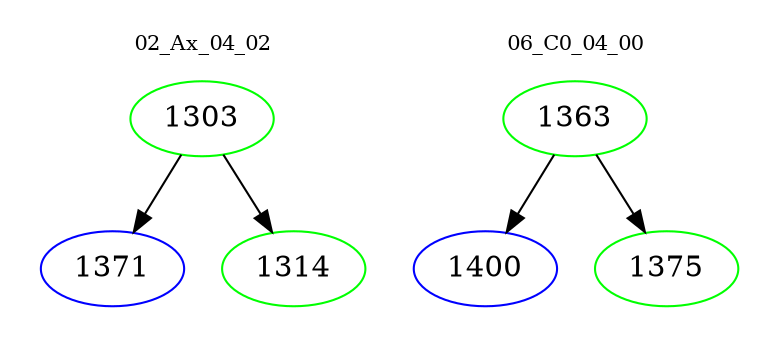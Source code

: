 digraph{
subgraph cluster_0 {
color = white
label = "02_Ax_04_02";
fontsize=10;
T0_1303 [label="1303", color="green"]
T0_1303 -> T0_1371 [color="black"]
T0_1371 [label="1371", color="blue"]
T0_1303 -> T0_1314 [color="black"]
T0_1314 [label="1314", color="green"]
}
subgraph cluster_1 {
color = white
label = "06_C0_04_00";
fontsize=10;
T1_1363 [label="1363", color="green"]
T1_1363 -> T1_1400 [color="black"]
T1_1400 [label="1400", color="blue"]
T1_1363 -> T1_1375 [color="black"]
T1_1375 [label="1375", color="green"]
}
}

